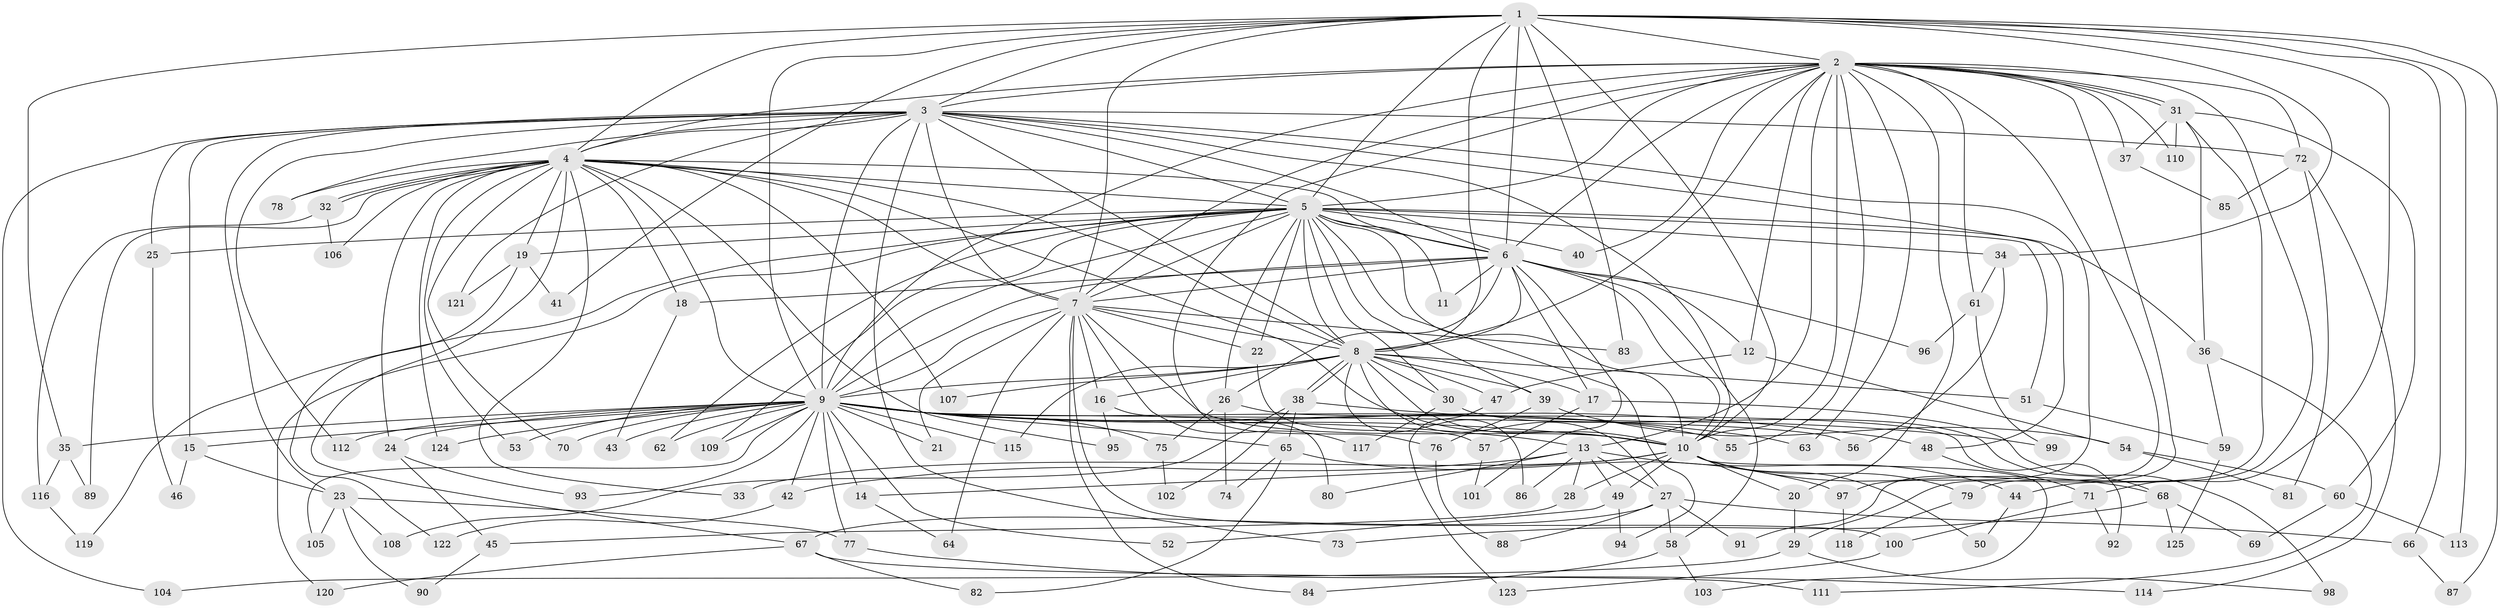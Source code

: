 // coarse degree distribution, {25: 0.010869565217391304, 23: 0.010869565217391304, 24: 0.010869565217391304, 20: 0.010869565217391304, 30: 0.010869565217391304, 14: 0.010869565217391304, 29: 0.010869565217391304, 2: 0.4673913043478261, 5: 0.09782608695652174, 9: 0.010869565217391304, 3: 0.15217391304347827, 4: 0.15217391304347827, 7: 0.03260869565217391, 6: 0.010869565217391304}
// Generated by graph-tools (version 1.1) at 2025/23/03/03/25 07:23:43]
// undirected, 125 vertices, 275 edges
graph export_dot {
graph [start="1"]
  node [color=gray90,style=filled];
  1;
  2;
  3;
  4;
  5;
  6;
  7;
  8;
  9;
  10;
  11;
  12;
  13;
  14;
  15;
  16;
  17;
  18;
  19;
  20;
  21;
  22;
  23;
  24;
  25;
  26;
  27;
  28;
  29;
  30;
  31;
  32;
  33;
  34;
  35;
  36;
  37;
  38;
  39;
  40;
  41;
  42;
  43;
  44;
  45;
  46;
  47;
  48;
  49;
  50;
  51;
  52;
  53;
  54;
  55;
  56;
  57;
  58;
  59;
  60;
  61;
  62;
  63;
  64;
  65;
  66;
  67;
  68;
  69;
  70;
  71;
  72;
  73;
  74;
  75;
  76;
  77;
  78;
  79;
  80;
  81;
  82;
  83;
  84;
  85;
  86;
  87;
  88;
  89;
  90;
  91;
  92;
  93;
  94;
  95;
  96;
  97;
  98;
  99;
  100;
  101;
  102;
  103;
  104;
  105;
  106;
  107;
  108;
  109;
  110;
  111;
  112;
  113;
  114;
  115;
  116;
  117;
  118;
  119;
  120;
  121;
  122;
  123;
  124;
  125;
  1 -- 2;
  1 -- 3;
  1 -- 4;
  1 -- 5;
  1 -- 6;
  1 -- 7;
  1 -- 8;
  1 -- 9;
  1 -- 10;
  1 -- 34;
  1 -- 35;
  1 -- 41;
  1 -- 66;
  1 -- 71;
  1 -- 83;
  1 -- 87;
  1 -- 113;
  2 -- 3;
  2 -- 4;
  2 -- 5;
  2 -- 6;
  2 -- 7;
  2 -- 8;
  2 -- 9;
  2 -- 10;
  2 -- 12;
  2 -- 13;
  2 -- 20;
  2 -- 29;
  2 -- 31;
  2 -- 31;
  2 -- 37;
  2 -- 40;
  2 -- 44;
  2 -- 55;
  2 -- 61;
  2 -- 63;
  2 -- 72;
  2 -- 76;
  2 -- 91;
  2 -- 110;
  3 -- 4;
  3 -- 5;
  3 -- 6;
  3 -- 7;
  3 -- 8;
  3 -- 9;
  3 -- 10;
  3 -- 15;
  3 -- 23;
  3 -- 25;
  3 -- 48;
  3 -- 72;
  3 -- 73;
  3 -- 78;
  3 -- 97;
  3 -- 104;
  3 -- 112;
  3 -- 121;
  4 -- 5;
  4 -- 6;
  4 -- 7;
  4 -- 8;
  4 -- 9;
  4 -- 10;
  4 -- 18;
  4 -- 19;
  4 -- 24;
  4 -- 32;
  4 -- 32;
  4 -- 33;
  4 -- 53;
  4 -- 67;
  4 -- 70;
  4 -- 78;
  4 -- 89;
  4 -- 95;
  4 -- 106;
  4 -- 107;
  4 -- 124;
  5 -- 6;
  5 -- 7;
  5 -- 8;
  5 -- 9;
  5 -- 10;
  5 -- 11;
  5 -- 19;
  5 -- 22;
  5 -- 25;
  5 -- 26;
  5 -- 30;
  5 -- 34;
  5 -- 36;
  5 -- 39;
  5 -- 40;
  5 -- 51;
  5 -- 62;
  5 -- 94;
  5 -- 109;
  5 -- 119;
  5 -- 120;
  6 -- 7;
  6 -- 8;
  6 -- 9;
  6 -- 10;
  6 -- 11;
  6 -- 12;
  6 -- 17;
  6 -- 18;
  6 -- 26;
  6 -- 58;
  6 -- 96;
  6 -- 101;
  7 -- 8;
  7 -- 9;
  7 -- 10;
  7 -- 16;
  7 -- 21;
  7 -- 22;
  7 -- 64;
  7 -- 83;
  7 -- 84;
  7 -- 100;
  7 -- 117;
  8 -- 9;
  8 -- 10;
  8 -- 16;
  8 -- 17;
  8 -- 27;
  8 -- 30;
  8 -- 38;
  8 -- 38;
  8 -- 39;
  8 -- 47;
  8 -- 51;
  8 -- 86;
  8 -- 107;
  8 -- 115;
  9 -- 10;
  9 -- 13;
  9 -- 14;
  9 -- 15;
  9 -- 21;
  9 -- 24;
  9 -- 35;
  9 -- 42;
  9 -- 43;
  9 -- 48;
  9 -- 52;
  9 -- 53;
  9 -- 55;
  9 -- 56;
  9 -- 62;
  9 -- 63;
  9 -- 65;
  9 -- 70;
  9 -- 75;
  9 -- 77;
  9 -- 93;
  9 -- 105;
  9 -- 109;
  9 -- 112;
  9 -- 115;
  9 -- 124;
  10 -- 14;
  10 -- 20;
  10 -- 28;
  10 -- 33;
  10 -- 49;
  10 -- 50;
  10 -- 68;
  10 -- 79;
  10 -- 103;
  12 -- 47;
  12 -- 54;
  13 -- 27;
  13 -- 28;
  13 -- 42;
  13 -- 44;
  13 -- 49;
  13 -- 80;
  13 -- 86;
  14 -- 64;
  15 -- 23;
  15 -- 46;
  16 -- 80;
  16 -- 95;
  17 -- 57;
  17 -- 98;
  18 -- 43;
  19 -- 41;
  19 -- 121;
  19 -- 122;
  20 -- 29;
  22 -- 57;
  23 -- 77;
  23 -- 90;
  23 -- 105;
  23 -- 108;
  24 -- 45;
  24 -- 93;
  25 -- 46;
  26 -- 74;
  26 -- 75;
  26 -- 92;
  27 -- 58;
  27 -- 66;
  27 -- 67;
  27 -- 88;
  27 -- 91;
  28 -- 45;
  29 -- 98;
  29 -- 104;
  30 -- 68;
  30 -- 117;
  31 -- 36;
  31 -- 37;
  31 -- 60;
  31 -- 79;
  31 -- 110;
  32 -- 106;
  32 -- 116;
  34 -- 56;
  34 -- 61;
  35 -- 89;
  35 -- 116;
  36 -- 59;
  36 -- 111;
  37 -- 85;
  38 -- 65;
  38 -- 99;
  38 -- 102;
  38 -- 108;
  39 -- 54;
  39 -- 76;
  42 -- 122;
  44 -- 50;
  45 -- 90;
  47 -- 123;
  48 -- 71;
  49 -- 52;
  49 -- 94;
  51 -- 59;
  54 -- 60;
  54 -- 81;
  57 -- 101;
  58 -- 84;
  58 -- 103;
  59 -- 125;
  60 -- 69;
  60 -- 113;
  61 -- 96;
  61 -- 99;
  65 -- 74;
  65 -- 82;
  65 -- 97;
  66 -- 87;
  67 -- 82;
  67 -- 111;
  67 -- 120;
  68 -- 69;
  68 -- 73;
  68 -- 125;
  71 -- 92;
  71 -- 100;
  72 -- 81;
  72 -- 85;
  72 -- 114;
  75 -- 102;
  76 -- 88;
  77 -- 114;
  79 -- 118;
  97 -- 118;
  100 -- 123;
  116 -- 119;
}
